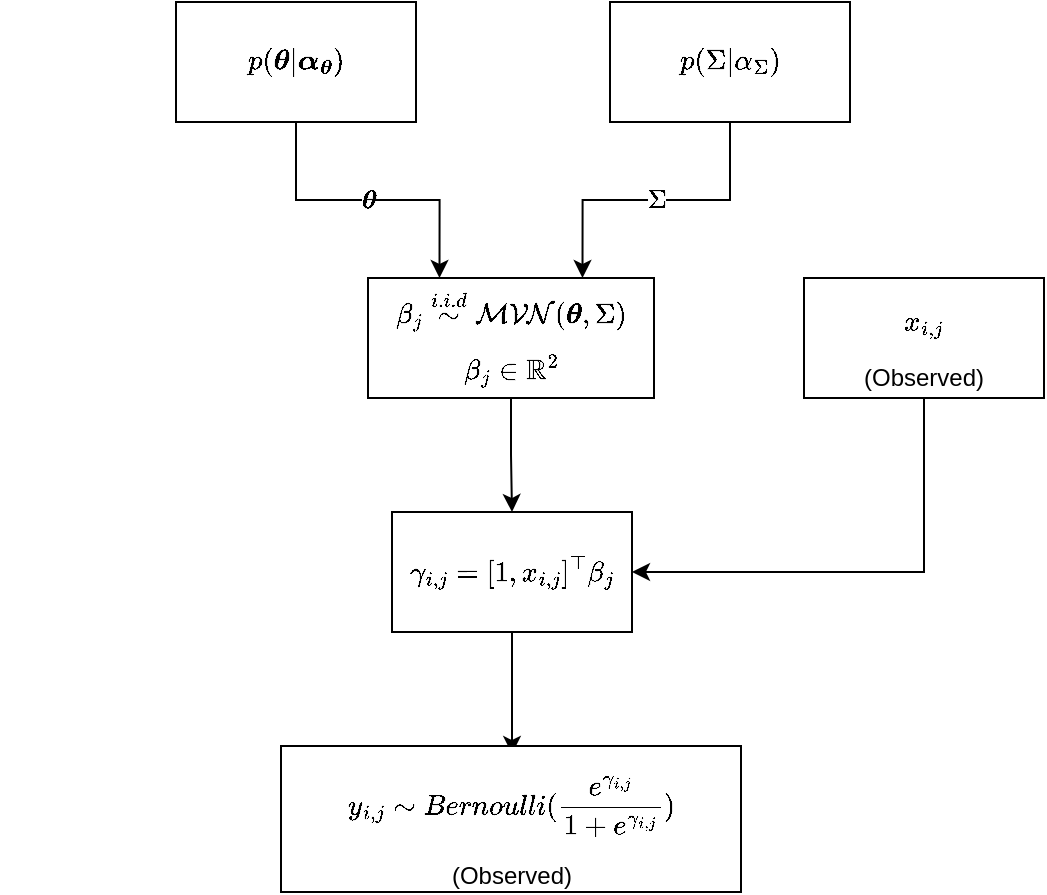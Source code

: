 <mxfile border="50" scale="3" compressed="false" locked="false" version="27.0.9">
  <diagram name="Blank" id="YmL12bMKpDGza6XwsDPr">
    <mxGraphModel dx="1776" dy="752" grid="0" gridSize="10" guides="1" tooltips="1" connect="1" arrows="1" fold="1" page="0" pageScale="1" pageWidth="827" pageHeight="1169" background="none" math="1" shadow="0">
      <root>
        <mxCell id="X5NqExCQtvZxIxQ7pmgY-0" />
        <mxCell id="1" parent="X5NqExCQtvZxIxQ7pmgY-0" />
        <mxCell id="kh_rzeF2OJM3ypCZ-48r-5" value="$$\boldsymbol{\theta}$$" style="edgeStyle=orthogonalEdgeStyle;rounded=0;orthogonalLoop=1;jettySize=auto;html=1;exitX=0.5;exitY=1;exitDx=0;exitDy=0;entryX=0.25;entryY=0;entryDx=0;entryDy=0;" edge="1" parent="1" source="kh_rzeF2OJM3ypCZ-48r-1" target="kh_rzeF2OJM3ypCZ-48r-4">
          <mxGeometry relative="1" as="geometry" />
        </mxCell>
        <mxCell id="kh_rzeF2OJM3ypCZ-48r-1" value="$$p(\boldsymbol{\theta|\alpha_{\boldsymbol{\theta}}})$$" style="rounded=0;whiteSpace=wrap;html=1;" vertex="1" parent="1">
          <mxGeometry x="-586" y="294" width="120" height="60" as="geometry" />
        </mxCell>
        <mxCell id="kh_rzeF2OJM3ypCZ-48r-6" value="$$\Sigma$$" style="edgeStyle=orthogonalEdgeStyle;rounded=0;orthogonalLoop=1;jettySize=auto;html=1;exitX=0.5;exitY=1;exitDx=0;exitDy=0;entryX=0.75;entryY=0;entryDx=0;entryDy=0;" edge="1" parent="1" source="kh_rzeF2OJM3ypCZ-48r-2" target="kh_rzeF2OJM3ypCZ-48r-4">
          <mxGeometry relative="1" as="geometry">
            <mxPoint as="offset" />
          </mxGeometry>
        </mxCell>
        <mxCell id="kh_rzeF2OJM3ypCZ-48r-2" value="$$p(\Sigma|\alpha_{\Sigma})$$" style="rounded=0;whiteSpace=wrap;html=1;" vertex="1" parent="1">
          <mxGeometry x="-369" y="294" width="120" height="60" as="geometry" />
        </mxCell>
        <mxCell id="kh_rzeF2OJM3ypCZ-48r-11" style="edgeStyle=orthogonalEdgeStyle;rounded=0;orthogonalLoop=1;jettySize=auto;html=1;exitX=0.5;exitY=1;exitDx=0;exitDy=0;entryX=0.5;entryY=0;entryDx=0;entryDy=0;" edge="1" parent="1" source="kh_rzeF2OJM3ypCZ-48r-4" target="kh_rzeF2OJM3ypCZ-48r-10">
          <mxGeometry relative="1" as="geometry" />
        </mxCell>
        <mxCell id="kh_rzeF2OJM3ypCZ-48r-4" value="$$\beta_j\overset{i.i.d}{\sim}\mathcal{MVN}(\boldsymbol{\theta},\Sigma)$$&lt;div&gt;$$\beta_j\in\mathbb R^2$$&lt;/div&gt;" style="rounded=0;whiteSpace=wrap;html=1;" vertex="1" parent="1">
          <mxGeometry x="-490" y="432" width="143" height="60" as="geometry" />
        </mxCell>
        <mxCell id="kh_rzeF2OJM3ypCZ-48r-12" style="edgeStyle=orthogonalEdgeStyle;rounded=0;orthogonalLoop=1;jettySize=auto;html=1;exitX=0.5;exitY=1;exitDx=0;exitDy=0;entryX=1;entryY=0.5;entryDx=0;entryDy=0;" edge="1" parent="1" source="kh_rzeF2OJM3ypCZ-48r-8" target="kh_rzeF2OJM3ypCZ-48r-10">
          <mxGeometry relative="1" as="geometry" />
        </mxCell>
        <mxCell id="kh_rzeF2OJM3ypCZ-48r-8" value="$$x_{i,j}$$&lt;div&gt;(Observed)&lt;/div&gt;" style="rounded=0;whiteSpace=wrap;html=1;" vertex="1" parent="1">
          <mxGeometry x="-272" y="432" width="120" height="60" as="geometry" />
        </mxCell>
        <mxCell id="kh_rzeF2OJM3ypCZ-48r-13" style="edgeStyle=orthogonalEdgeStyle;rounded=0;orthogonalLoop=1;jettySize=auto;html=1;exitX=0.5;exitY=1;exitDx=0;exitDy=0;" edge="1" parent="1" source="kh_rzeF2OJM3ypCZ-48r-10">
          <mxGeometry relative="1" as="geometry">
            <mxPoint x="-418" y="670" as="targetPoint" />
          </mxGeometry>
        </mxCell>
        <mxCell id="kh_rzeF2OJM3ypCZ-48r-10" value="$$\gamma_{i,j}=[1,x_{i,j}]^\top \beta_j$$" style="rounded=0;whiteSpace=wrap;html=1;" vertex="1" parent="1">
          <mxGeometry x="-478" y="549" width="120" height="60" as="geometry" />
        </mxCell>
        <mxCell id="kh_rzeF2OJM3ypCZ-48r-14" value="$$y_{i,j}\sim Bernoulli(\frac{e^{\gamma_{i,j}}}{1+e^{\gamma_{i,j}}})$$&lt;div&gt;(Observed)&lt;/div&gt;" style="rounded=0;whiteSpace=wrap;html=1;" vertex="1" parent="1">
          <mxGeometry x="-533.5" y="666" width="230" height="73" as="geometry" />
        </mxCell>
      </root>
    </mxGraphModel>
  </diagram>
</mxfile>

